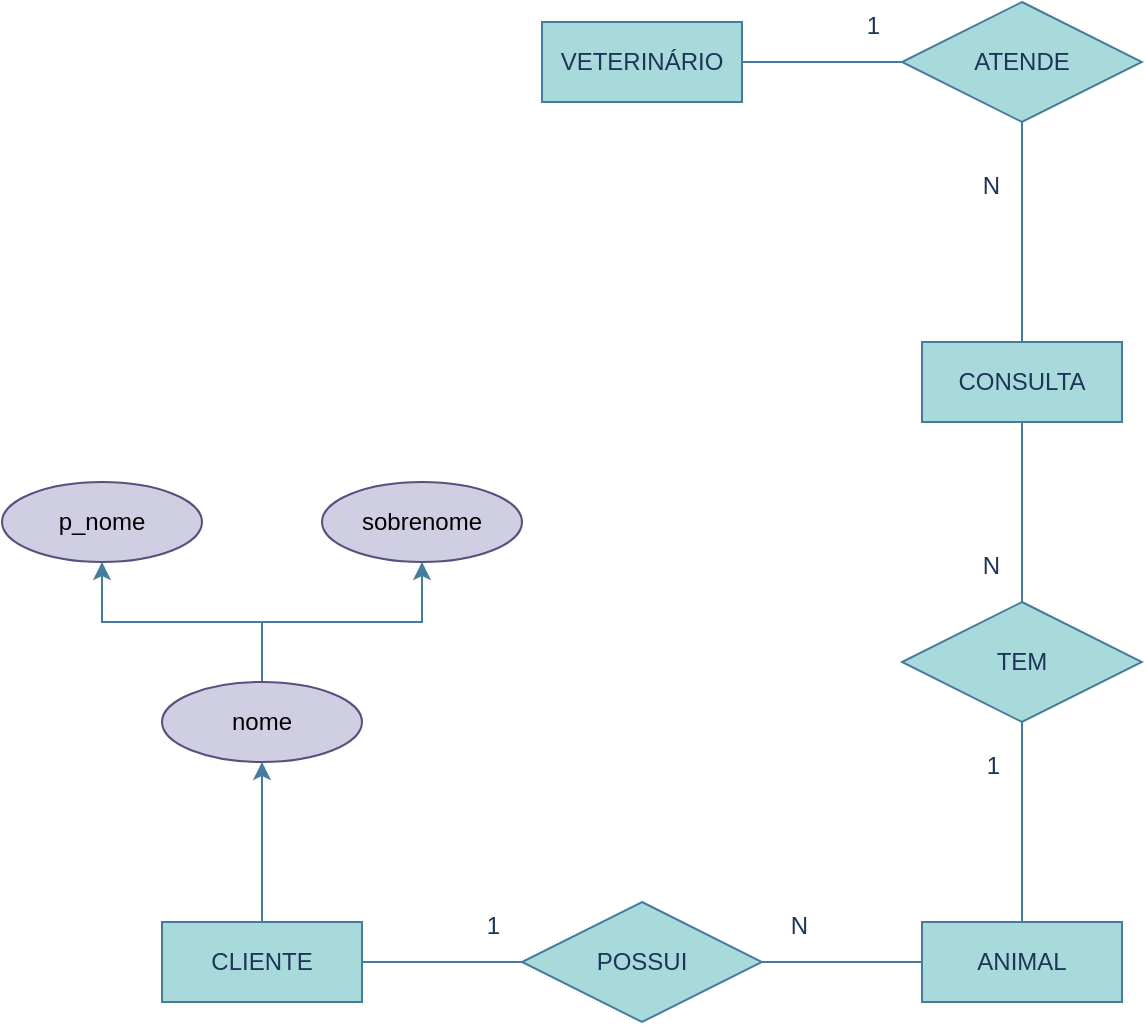 <mxfile version="21.0.10" type="github">
  <diagram name="Página-1" id="hEilKHiq9ziJijcHWAt2">
    <mxGraphModel dx="840" dy="471" grid="1" gridSize="10" guides="1" tooltips="1" connect="1" arrows="1" fold="1" page="1" pageScale="1" pageWidth="827" pageHeight="1169" math="0" shadow="0">
      <root>
        <mxCell id="0" />
        <mxCell id="1" parent="0" />
        <mxCell id="84ONY_tyVKc7_wdF93Td-9" value="" style="edgeStyle=orthogonalEdgeStyle;rounded=0;orthogonalLoop=1;jettySize=auto;html=1;labelBackgroundColor=none;strokeColor=#457B9D;fontColor=default;endArrow=none;endFill=0;" edge="1" parent="1" source="84ONY_tyVKc7_wdF93Td-5" target="84ONY_tyVKc7_wdF93Td-7">
          <mxGeometry relative="1" as="geometry" />
        </mxCell>
        <mxCell id="84ONY_tyVKc7_wdF93Td-5" value="VETERINÁRIO" style="whiteSpace=wrap;html=1;align=center;labelBackgroundColor=none;fillColor=#A8DADC;strokeColor=#457B9D;fontColor=#1D3557;" vertex="1" parent="1">
          <mxGeometry x="280" y="280" width="100" height="40" as="geometry" />
        </mxCell>
        <mxCell id="84ONY_tyVKc7_wdF93Td-23" value="" style="edgeStyle=orthogonalEdgeStyle;rounded=0;orthogonalLoop=1;jettySize=auto;html=1;labelBackgroundColor=none;strokeColor=#457B9D;fontColor=default;endArrow=none;endFill=0;" edge="1" parent="1" source="84ONY_tyVKc7_wdF93Td-6" target="84ONY_tyVKc7_wdF93Td-22">
          <mxGeometry relative="1" as="geometry" />
        </mxCell>
        <mxCell id="84ONY_tyVKc7_wdF93Td-44" value="" style="edgeStyle=orthogonalEdgeStyle;rounded=0;orthogonalLoop=1;jettySize=auto;html=1;strokeColor=#457B9D;fontColor=#1D3557;fillColor=#A8DADC;" edge="1" parent="1" source="84ONY_tyVKc7_wdF93Td-6" target="84ONY_tyVKc7_wdF93Td-42">
          <mxGeometry relative="1" as="geometry" />
        </mxCell>
        <mxCell id="84ONY_tyVKc7_wdF93Td-6" value="CLIENTE" style="whiteSpace=wrap;html=1;align=center;labelBackgroundColor=none;fillColor=#A8DADC;strokeColor=#457B9D;fontColor=#1D3557;" vertex="1" parent="1">
          <mxGeometry x="90" y="730" width="100" height="40" as="geometry" />
        </mxCell>
        <mxCell id="84ONY_tyVKc7_wdF93Td-27" value="" style="edgeStyle=orthogonalEdgeStyle;rounded=0;orthogonalLoop=1;jettySize=auto;html=1;labelBackgroundColor=none;strokeColor=#457B9D;fontColor=default;endArrow=none;endFill=0;" edge="1" parent="1" source="84ONY_tyVKc7_wdF93Td-7" target="84ONY_tyVKc7_wdF93Td-26">
          <mxGeometry relative="1" as="geometry" />
        </mxCell>
        <mxCell id="84ONY_tyVKc7_wdF93Td-7" value="ATENDE" style="shape=rhombus;perimeter=rhombusPerimeter;whiteSpace=wrap;html=1;align=center;labelBackgroundColor=none;fillColor=#A8DADC;strokeColor=#457B9D;fontColor=#1D3557;" vertex="1" parent="1">
          <mxGeometry x="460" y="270" width="120" height="60" as="geometry" />
        </mxCell>
        <mxCell id="84ONY_tyVKc7_wdF93Td-8" value="ANIMAL" style="whiteSpace=wrap;html=1;align=center;labelBackgroundColor=none;fillColor=#A8DADC;strokeColor=#457B9D;fontColor=#1D3557;" vertex="1" parent="1">
          <mxGeometry x="470" y="730" width="100" height="40" as="geometry" />
        </mxCell>
        <mxCell id="84ONY_tyVKc7_wdF93Td-24" value="" style="edgeStyle=orthogonalEdgeStyle;rounded=0;orthogonalLoop=1;jettySize=auto;html=1;labelBackgroundColor=none;strokeColor=#457B9D;fontColor=default;endArrow=none;endFill=0;" edge="1" parent="1" source="84ONY_tyVKc7_wdF93Td-22" target="84ONY_tyVKc7_wdF93Td-8">
          <mxGeometry relative="1" as="geometry" />
        </mxCell>
        <mxCell id="84ONY_tyVKc7_wdF93Td-22" value="POSSUI" style="shape=rhombus;perimeter=rhombusPerimeter;whiteSpace=wrap;html=1;align=center;labelBackgroundColor=none;fillColor=#A8DADC;strokeColor=#457B9D;fontColor=#1D3557;" vertex="1" parent="1">
          <mxGeometry x="270" y="720" width="120" height="60" as="geometry" />
        </mxCell>
        <mxCell id="84ONY_tyVKc7_wdF93Td-26" value="CONSULTA" style="whiteSpace=wrap;html=1;align=center;labelBackgroundColor=none;fillColor=#A8DADC;strokeColor=#457B9D;fontColor=#1D3557;" vertex="1" parent="1">
          <mxGeometry x="470" y="440" width="100" height="40" as="geometry" />
        </mxCell>
        <mxCell id="84ONY_tyVKc7_wdF93Td-34" value="" style="edgeStyle=orthogonalEdgeStyle;rounded=0;orthogonalLoop=1;jettySize=auto;html=1;labelBackgroundColor=none;strokeColor=#457B9D;fontColor=default;endArrow=none;endFill=0;" edge="1" parent="1" source="84ONY_tyVKc7_wdF93Td-32" target="84ONY_tyVKc7_wdF93Td-26">
          <mxGeometry relative="1" as="geometry" />
        </mxCell>
        <mxCell id="84ONY_tyVKc7_wdF93Td-32" value="TEM" style="shape=rhombus;perimeter=rhombusPerimeter;whiteSpace=wrap;html=1;align=center;labelBackgroundColor=none;fillColor=#A8DADC;strokeColor=#457B9D;fontColor=#1D3557;" vertex="1" parent="1">
          <mxGeometry x="460" y="570" width="120" height="60" as="geometry" />
        </mxCell>
        <mxCell id="84ONY_tyVKc7_wdF93Td-35" value="" style="endArrow=none;html=1;rounded=0;strokeColor=#457B9D;fontColor=#1D3557;fillColor=#A8DADC;exitX=0.5;exitY=0;exitDx=0;exitDy=0;entryX=0.5;entryY=1;entryDx=0;entryDy=0;" edge="1" parent="1" source="84ONY_tyVKc7_wdF93Td-8" target="84ONY_tyVKc7_wdF93Td-32">
          <mxGeometry relative="1" as="geometry">
            <mxPoint x="420" y="700" as="sourcePoint" />
            <mxPoint x="420" y="570" as="targetPoint" />
          </mxGeometry>
        </mxCell>
        <mxCell id="84ONY_tyVKc7_wdF93Td-36" value="1" style="resizable=0;html=1;whiteSpace=wrap;align=right;verticalAlign=bottom;strokeColor=#457B9D;fontColor=#1D3557;fillColor=#A8DADC;" connectable="0" vertex="1" parent="84ONY_tyVKc7_wdF93Td-35">
          <mxGeometry x="1" relative="1" as="geometry">
            <mxPoint x="-10" y="30" as="offset" />
          </mxGeometry>
        </mxCell>
        <mxCell id="84ONY_tyVKc7_wdF93Td-37" value="N" style="resizable=0;html=1;whiteSpace=wrap;align=right;verticalAlign=bottom;strokeColor=#457B9D;fontColor=#1D3557;fillColor=#A8DADC;" connectable="0" vertex="1" parent="84ONY_tyVKc7_wdF93Td-35">
          <mxGeometry x="1" relative="1" as="geometry">
            <mxPoint x="-10" y="-70" as="offset" />
          </mxGeometry>
        </mxCell>
        <mxCell id="84ONY_tyVKc7_wdF93Td-38" value="1" style="resizable=0;html=1;whiteSpace=wrap;align=right;verticalAlign=bottom;strokeColor=#457B9D;fontColor=#1D3557;fillColor=#A8DADC;" connectable="0" vertex="1" parent="84ONY_tyVKc7_wdF93Td-35">
          <mxGeometry x="1" relative="1" as="geometry">
            <mxPoint x="-70" y="-340" as="offset" />
          </mxGeometry>
        </mxCell>
        <mxCell id="84ONY_tyVKc7_wdF93Td-39" value="N" style="resizable=0;html=1;whiteSpace=wrap;align=right;verticalAlign=bottom;strokeColor=#457B9D;fontColor=#1D3557;fillColor=#A8DADC;" connectable="0" vertex="1" parent="84ONY_tyVKc7_wdF93Td-35">
          <mxGeometry x="1" relative="1" as="geometry">
            <mxPoint x="-10" y="-260" as="offset" />
          </mxGeometry>
        </mxCell>
        <mxCell id="84ONY_tyVKc7_wdF93Td-40" value="1" style="resizable=0;html=1;whiteSpace=wrap;align=right;verticalAlign=bottom;strokeColor=#457B9D;fontColor=#1D3557;fillColor=#A8DADC;" connectable="0" vertex="1" parent="84ONY_tyVKc7_wdF93Td-35">
          <mxGeometry x="1" relative="1" as="geometry">
            <mxPoint x="-260" y="110" as="offset" />
          </mxGeometry>
        </mxCell>
        <mxCell id="84ONY_tyVKc7_wdF93Td-41" value="N" style="resizable=0;html=1;whiteSpace=wrap;align=right;verticalAlign=bottom;strokeColor=#457B9D;fontColor=#1D3557;fillColor=#A8DADC;" connectable="0" vertex="1" parent="84ONY_tyVKc7_wdF93Td-35">
          <mxGeometry x="1" relative="1" as="geometry">
            <mxPoint x="-106" y="110" as="offset" />
          </mxGeometry>
        </mxCell>
        <mxCell id="84ONY_tyVKc7_wdF93Td-46" value="" style="edgeStyle=orthogonalEdgeStyle;rounded=0;orthogonalLoop=1;jettySize=auto;html=1;strokeColor=#457B9D;fontColor=#1D3557;fillColor=#A8DADC;" edge="1" parent="1" source="84ONY_tyVKc7_wdF93Td-42" target="84ONY_tyVKc7_wdF93Td-45">
          <mxGeometry relative="1" as="geometry" />
        </mxCell>
        <mxCell id="84ONY_tyVKc7_wdF93Td-48" value="" style="edgeStyle=orthogonalEdgeStyle;rounded=0;orthogonalLoop=1;jettySize=auto;html=1;strokeColor=#457B9D;fontColor=#1D3557;fillColor=#A8DADC;" edge="1" parent="1" source="84ONY_tyVKc7_wdF93Td-42" target="84ONY_tyVKc7_wdF93Td-47">
          <mxGeometry relative="1" as="geometry" />
        </mxCell>
        <mxCell id="84ONY_tyVKc7_wdF93Td-42" value="nome" style="ellipse;whiteSpace=wrap;html=1;align=center;strokeColor=#56517e;fillColor=#d0cee2;" vertex="1" parent="1">
          <mxGeometry x="90" y="610" width="100" height="40" as="geometry" />
        </mxCell>
        <mxCell id="84ONY_tyVKc7_wdF93Td-45" value="p_nome" style="ellipse;whiteSpace=wrap;html=1;align=center;strokeColor=#56517e;fillColor=#d0cee2;" vertex="1" parent="1">
          <mxGeometry x="10" y="510" width="100" height="40" as="geometry" />
        </mxCell>
        <mxCell id="84ONY_tyVKc7_wdF93Td-47" value="sobrenome" style="ellipse;whiteSpace=wrap;html=1;align=center;strokeColor=#56517e;fillColor=#d0cee2;" vertex="1" parent="1">
          <mxGeometry x="170" y="510" width="100" height="40" as="geometry" />
        </mxCell>
      </root>
    </mxGraphModel>
  </diagram>
</mxfile>
